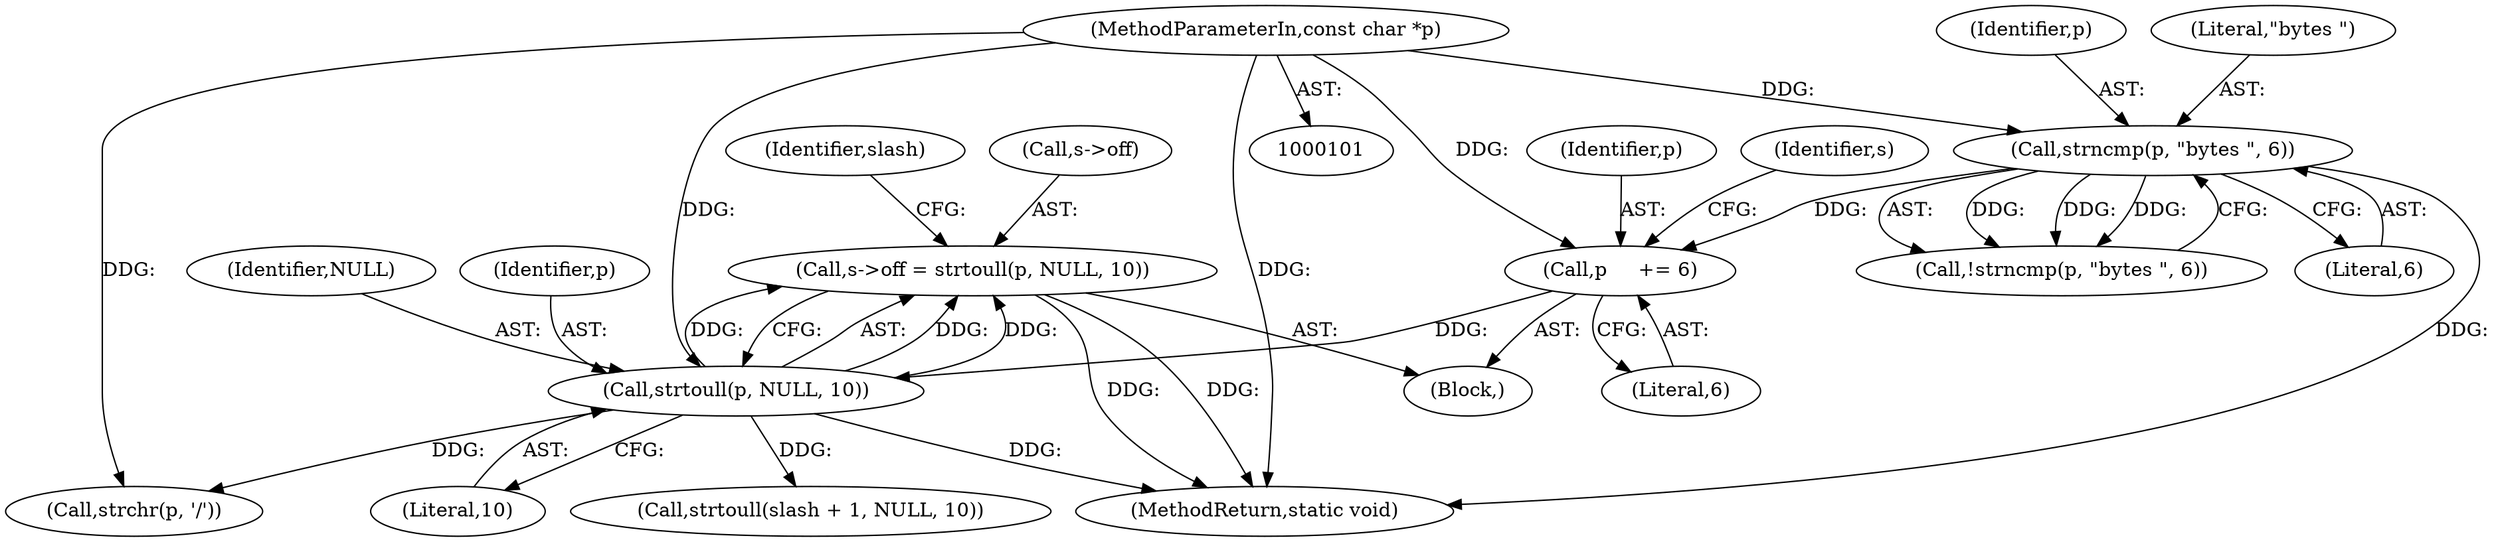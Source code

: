 digraph "0_FFmpeg_2a05c8f813de6f2278827734bf8102291e7484aa_6@pointer" {
"1000122" [label="(Call,s->off = strtoull(p, NULL, 10))"];
"1000126" [label="(Call,strtoull(p, NULL, 10))"];
"1000119" [label="(Call,p     += 6)"];
"1000114" [label="(Call,strncmp(p, \"bytes \", 6))"];
"1000103" [label="(MethodParameterIn,const char *p)"];
"1000118" [label="(Block,)"];
"1000129" [label="(Literal,10)"];
"1000113" [label="(Call,!strncmp(p, \"bytes \", 6))"];
"1000119" [label="(Call,p     += 6)"];
"1000114" [label="(Call,strncmp(p, \"bytes \", 6))"];
"1000120" [label="(Identifier,p)"];
"1000103" [label="(MethodParameterIn,const char *p)"];
"1000134" [label="(Call,strchr(p, '/'))"];
"1000122" [label="(Call,s->off = strtoull(p, NULL, 10))"];
"1000115" [label="(Identifier,p)"];
"1000126" [label="(Call,strtoull(p, NULL, 10))"];
"1000117" [label="(Literal,6)"];
"1000174" [label="(MethodReturn,static void)"];
"1000123" [label="(Call,s->off)"];
"1000128" [label="(Identifier,NULL)"];
"1000124" [label="(Identifier,s)"];
"1000116" [label="(Literal,\"bytes \")"];
"1000133" [label="(Identifier,slash)"];
"1000127" [label="(Identifier,p)"];
"1000121" [label="(Literal,6)"];
"1000145" [label="(Call,strtoull(slash + 1, NULL, 10))"];
"1000122" -> "1000118"  [label="AST: "];
"1000122" -> "1000126"  [label="CFG: "];
"1000123" -> "1000122"  [label="AST: "];
"1000126" -> "1000122"  [label="AST: "];
"1000133" -> "1000122"  [label="CFG: "];
"1000122" -> "1000174"  [label="DDG: "];
"1000122" -> "1000174"  [label="DDG: "];
"1000126" -> "1000122"  [label="DDG: "];
"1000126" -> "1000122"  [label="DDG: "];
"1000126" -> "1000122"  [label="DDG: "];
"1000126" -> "1000129"  [label="CFG: "];
"1000127" -> "1000126"  [label="AST: "];
"1000128" -> "1000126"  [label="AST: "];
"1000129" -> "1000126"  [label="AST: "];
"1000126" -> "1000174"  [label="DDG: "];
"1000119" -> "1000126"  [label="DDG: "];
"1000103" -> "1000126"  [label="DDG: "];
"1000126" -> "1000134"  [label="DDG: "];
"1000126" -> "1000145"  [label="DDG: "];
"1000119" -> "1000118"  [label="AST: "];
"1000119" -> "1000121"  [label="CFG: "];
"1000120" -> "1000119"  [label="AST: "];
"1000121" -> "1000119"  [label="AST: "];
"1000124" -> "1000119"  [label="CFG: "];
"1000114" -> "1000119"  [label="DDG: "];
"1000103" -> "1000119"  [label="DDG: "];
"1000114" -> "1000113"  [label="AST: "];
"1000114" -> "1000117"  [label="CFG: "];
"1000115" -> "1000114"  [label="AST: "];
"1000116" -> "1000114"  [label="AST: "];
"1000117" -> "1000114"  [label="AST: "];
"1000113" -> "1000114"  [label="CFG: "];
"1000114" -> "1000174"  [label="DDG: "];
"1000114" -> "1000113"  [label="DDG: "];
"1000114" -> "1000113"  [label="DDG: "];
"1000114" -> "1000113"  [label="DDG: "];
"1000103" -> "1000114"  [label="DDG: "];
"1000103" -> "1000101"  [label="AST: "];
"1000103" -> "1000174"  [label="DDG: "];
"1000103" -> "1000134"  [label="DDG: "];
}
